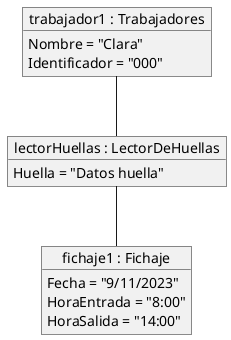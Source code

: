 @startuml

object "trabajador1 : Trabajadores" as trabajador1 {
    Nombre = "Clara"
    Identificador = "000"
}

object "lectorHuellas : LectorDeHuellas" as lectorHuellas {
    Huella = "Datos huella"
}

object "fichaje1 : Fichaje" as fichaje1 {
    Fecha = "9/11/2023"
    HoraEntrada = "8:00"
    HoraSalida = "14:00"
}

trabajador1 -- lectorHuellas
lectorHuellas -- fichaje1

@enduml
